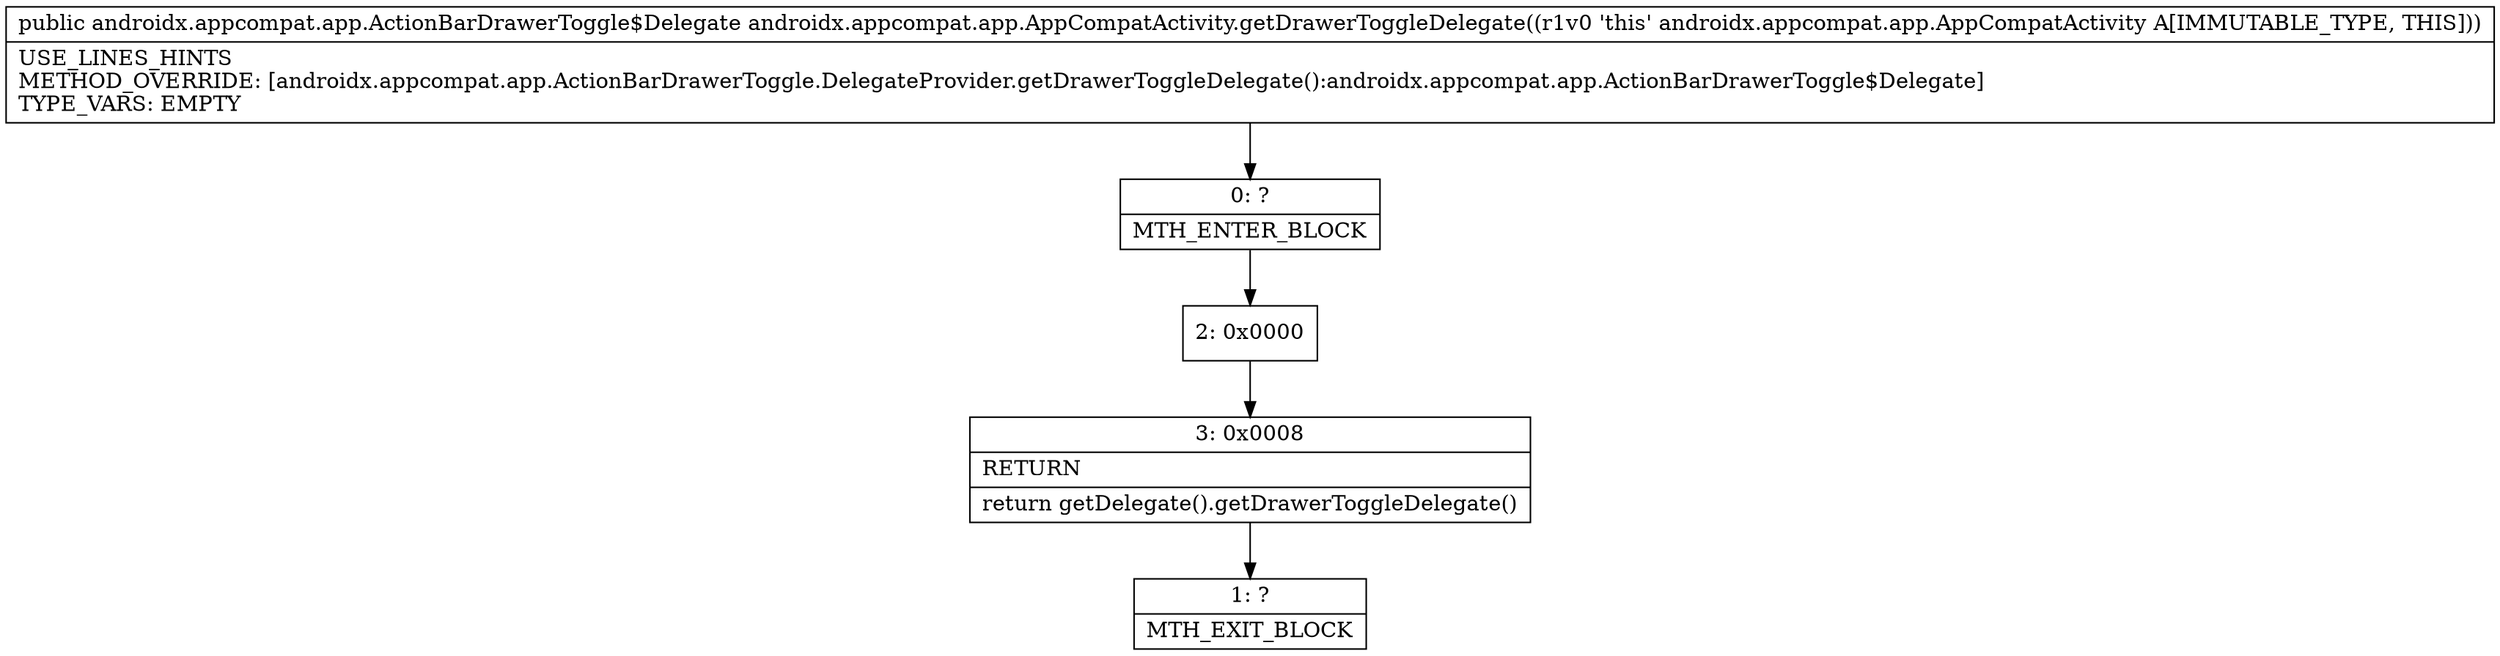 digraph "CFG forandroidx.appcompat.app.AppCompatActivity.getDrawerToggleDelegate()Landroidx\/appcompat\/app\/ActionBarDrawerToggle$Delegate;" {
Node_0 [shape=record,label="{0\:\ ?|MTH_ENTER_BLOCK\l}"];
Node_2 [shape=record,label="{2\:\ 0x0000}"];
Node_3 [shape=record,label="{3\:\ 0x0008|RETURN\l|return getDelegate().getDrawerToggleDelegate()\l}"];
Node_1 [shape=record,label="{1\:\ ?|MTH_EXIT_BLOCK\l}"];
MethodNode[shape=record,label="{public androidx.appcompat.app.ActionBarDrawerToggle$Delegate androidx.appcompat.app.AppCompatActivity.getDrawerToggleDelegate((r1v0 'this' androidx.appcompat.app.AppCompatActivity A[IMMUTABLE_TYPE, THIS]))  | USE_LINES_HINTS\lMETHOD_OVERRIDE: [androidx.appcompat.app.ActionBarDrawerToggle.DelegateProvider.getDrawerToggleDelegate():androidx.appcompat.app.ActionBarDrawerToggle$Delegate]\lTYPE_VARS: EMPTY\l}"];
MethodNode -> Node_0;Node_0 -> Node_2;
Node_2 -> Node_3;
Node_3 -> Node_1;
}

